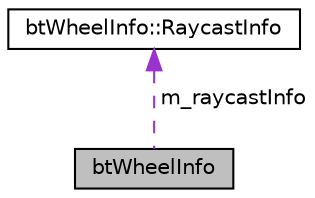 digraph "btWheelInfo"
{
  edge [fontname="Helvetica",fontsize="10",labelfontname="Helvetica",labelfontsize="10"];
  node [fontname="Helvetica",fontsize="10",shape=record];
  Node1 [label="btWheelInfo",height=0.2,width=0.4,color="black", fillcolor="grey75", style="filled", fontcolor="black"];
  Node2 -> Node1 [dir="back",color="darkorchid3",fontsize="10",style="dashed",label=" m_raycastInfo" ,fontname="Helvetica"];
  Node2 [label="btWheelInfo::RaycastInfo",height=0.2,width=0.4,color="black", fillcolor="white", style="filled",URL="$structbt_wheel_info_1_1_raycast_info.html"];
}
